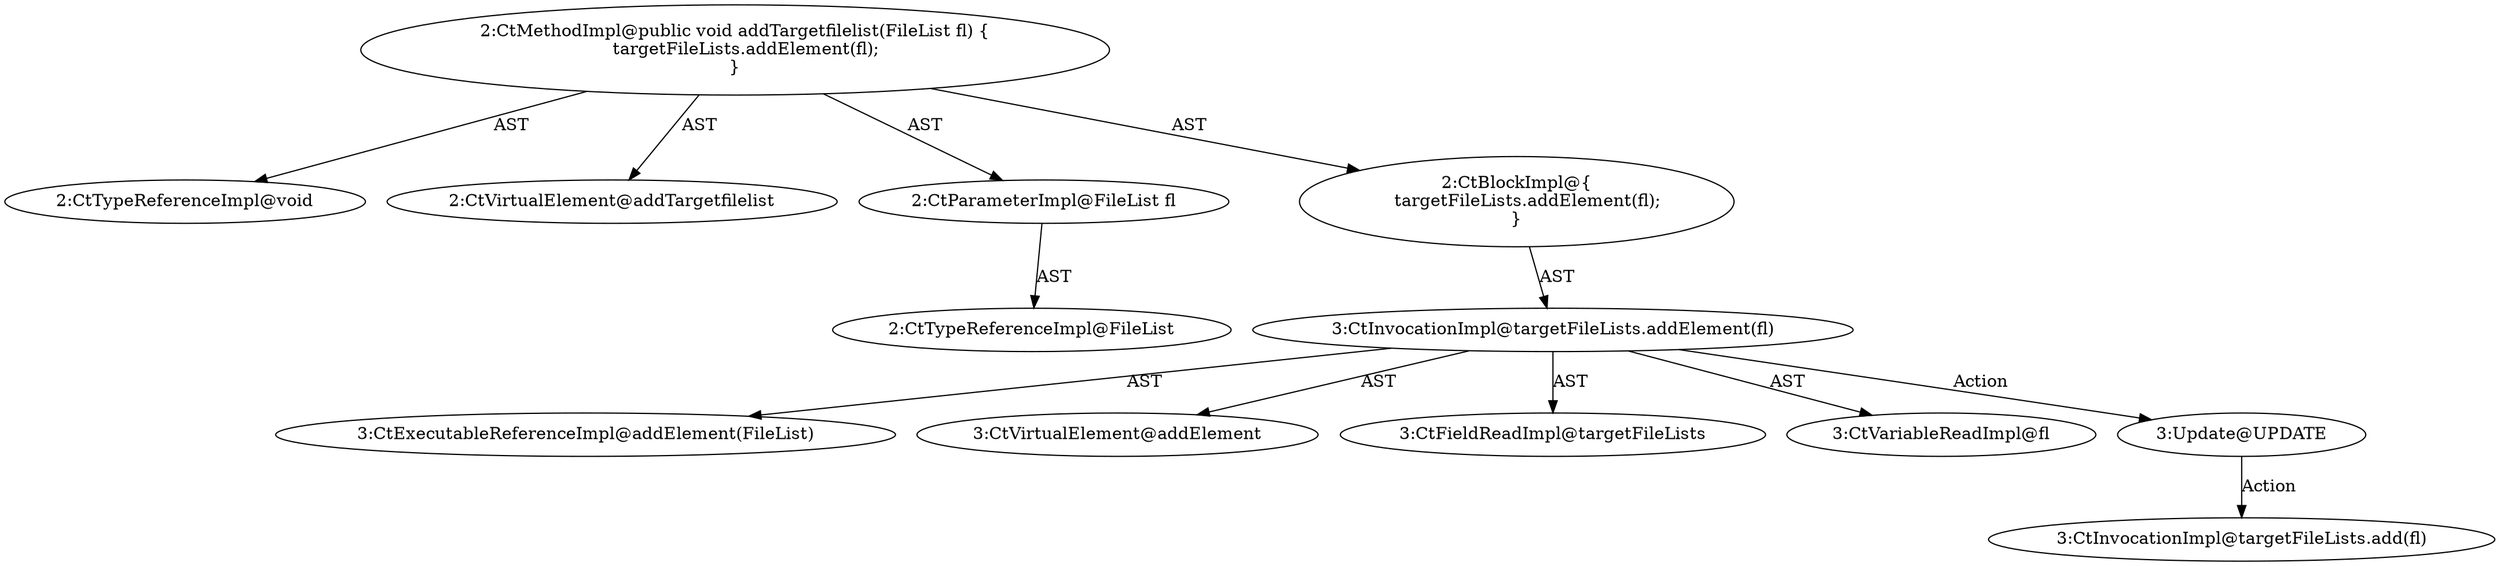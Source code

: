 digraph "addTargetfilelist#?,FileList" {
0 [label="2:CtTypeReferenceImpl@void" shape=ellipse]
1 [label="2:CtVirtualElement@addTargetfilelist" shape=ellipse]
2 [label="2:CtParameterImpl@FileList fl" shape=ellipse]
3 [label="2:CtTypeReferenceImpl@FileList" shape=ellipse]
4 [label="3:CtExecutableReferenceImpl@addElement(FileList)" shape=ellipse]
5 [label="3:CtVirtualElement@addElement" shape=ellipse]
6 [label="3:CtFieldReadImpl@targetFileLists" shape=ellipse]
7 [label="3:CtVariableReadImpl@fl" shape=ellipse]
8 [label="3:CtInvocationImpl@targetFileLists.addElement(fl)" shape=ellipse]
9 [label="2:CtBlockImpl@\{
    targetFileLists.addElement(fl);
\}" shape=ellipse]
10 [label="2:CtMethodImpl@public void addTargetfilelist(FileList fl) \{
    targetFileLists.addElement(fl);
\}" shape=ellipse]
11 [label="3:Update@UPDATE" shape=ellipse]
12 [label="3:CtInvocationImpl@targetFileLists.add(fl)" shape=ellipse]
2 -> 3 [label="AST"];
8 -> 5 [label="AST"];
8 -> 6 [label="AST"];
8 -> 4 [label="AST"];
8 -> 7 [label="AST"];
8 -> 11 [label="Action"];
9 -> 8 [label="AST"];
10 -> 1 [label="AST"];
10 -> 0 [label="AST"];
10 -> 2 [label="AST"];
10 -> 9 [label="AST"];
11 -> 12 [label="Action"];
}